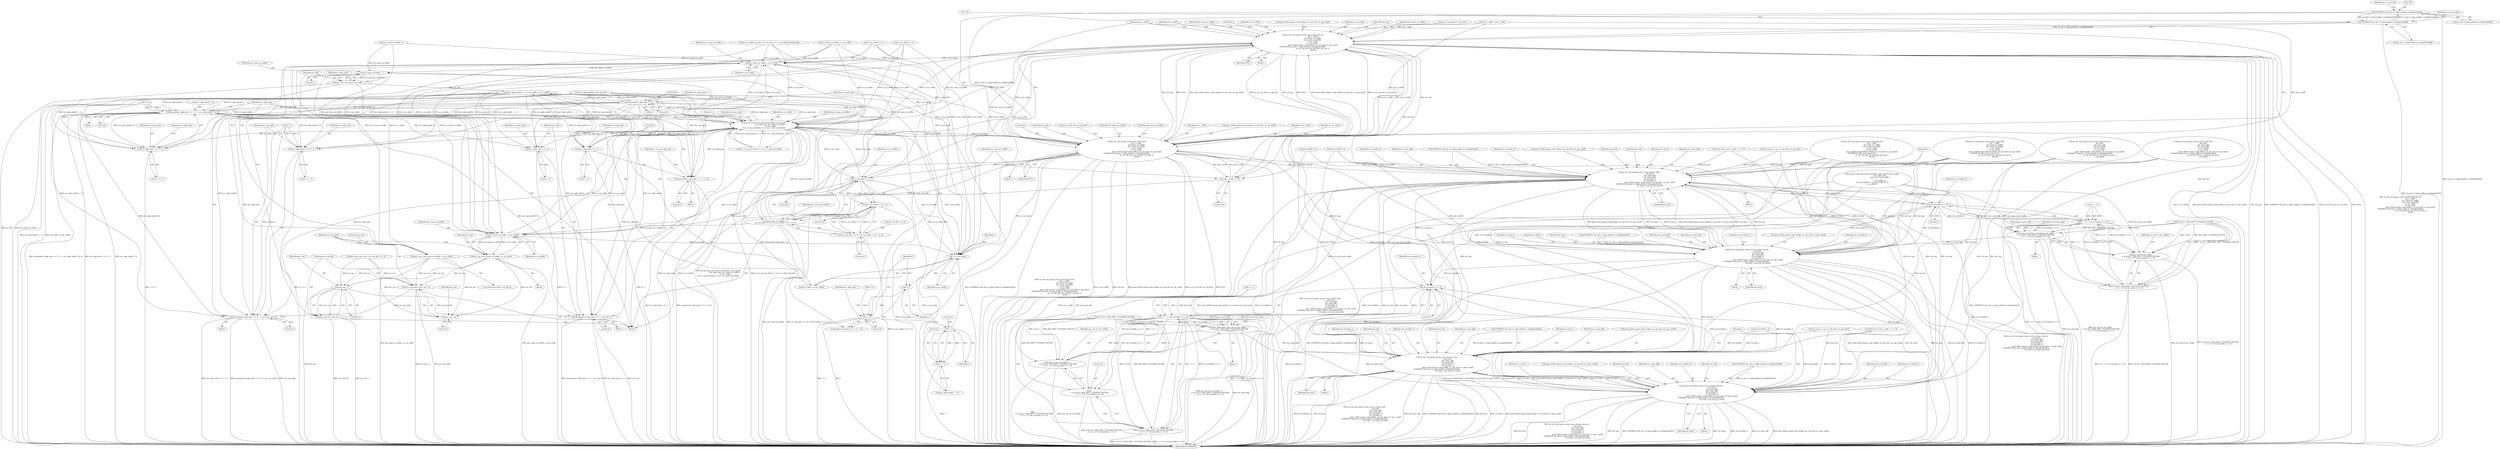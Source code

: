 digraph "0_Android_a583270e1c96d307469c83dc42bd3c5f1b9ef63f@array" {
"1001759" [label="(Call,(UWORD16 *)ps_dec->s_high_profile.i2_scalinglist4x4[0])"];
"1001731" [label="(Call,(UWORD16 *)ps_dec->s_high_profile.i2_scalinglist4x4[0])"];
"1001759" [label="(Call,(UWORD16 *)ps_dec->s_high_profile.i2_scalinglist4x4[0])"];
"1001720" [label="(Call,ps_dec->pf_iquant_itrans_recon_luma_4x4_dc(\n                                        pi2_y_coeff1,\n                                        pu1_luma_rec_buffer,\n                                        pu1_luma_rec_buffer,\n                                        ui_rec_width,\n                                        ui_rec_width,\n                                        gau2_ih264_iquant_scale_4x4[ps_cur_mb_info->u1_qp_rem6],\n (UWORD16 *)ps_dec->s_high_profile.i2_scalinglist4x4[0],\n                                        ps_cur_mb_info->u1_qp_div6, ai2_tmp, 0,\n                                        NULL))"];
"1001467" [label="(Call,pu1_luma_rec_buffer - ui_rec_width)"];
"1001465" [label="(Call,pu1_top = pu1_luma_rec_buffer - ui_rec_width)"];
"1001485" [label="(Call,pu1_top_right = pu1_top + 4)"];
"1001670" [label="(Call,memcpy(au1_ngbr_pels + 4 * 2 + 1, pu1_top_right, 4))"];
"1001487" [label="(Call,pu1_top + 4)"];
"1001492" [label="(Call,pu1_top - 1)"];
"1001490" [label="(Call,pu1_top_left = pu1_top - 1)"];
"1001649" [label="(Call,memcpy(au1_ngbr_pels + 4 + 1, pu1_top, 4))"];
"1001497" [label="(Call,pu1_luma_rec_buffer - 1)"];
"1001495" [label="(Call,pu1_left = pu1_luma_rec_buffer - 1)"];
"1001621" [label="(Call,au1_ngbr_pels[4 - 1 - i] = pu1_left[i * ui_rec_width])"];
"1001636" [label="(Call,memset(au1_ngbr_pels, 0, 4))"];
"1001650" [label="(Call,au1_ngbr_pels + 4 + 1)"];
"1001659" [label="(Call,memset(au1_ngbr_pels + 4 + 1, 0, 4))"];
"1001660" [label="(Call,au1_ngbr_pels + 4 + 1)"];
"1001671" [label="(Call,au1_ngbr_pels + 4 * 2 + 1)"];
"1001684" [label="(Call,memset(au1_ngbr_pels + 4 * 2 + 1, au1_ngbr_pels[4 * 2], 4))"];
"1001685" [label="(Call,au1_ngbr_pels + 4 * 2 + 1)"];
"1001698" [label="(Call,ps_dec->apf_intra_pred_luma_4x4[i1_intra_pred](\n                            au1_ngbr_pels, pu1_luma_rec_buffer, 1,\n                            ui_rec_width,\n ((u1_is_top_sub_block << 2) | u1_is_left_sub_block)))"];
"1001482" [label="(Call,pu1_luma_rec_buffer - ui_rec_width)"];
"1001480" [label="(Call,pu1_top = pu1_luma_rec_buffer - ui_rec_width)"];
"1001631" [label="(Call,i * ui_rec_width)"];
"1001619" [label="(Call,i++)"];
"1001616" [label="(Call,i < 4)"];
"1001626" [label="(Call,1 - i)"];
"1001624" [label="(Call,4 - 1 - i)"];
"1001748" [label="(Call,ps_dec->pf_iquant_itrans_recon_luma_4x4(\n                                        pi2_y_coeff1,\n                                        pu1_luma_rec_buffer,\n                                        pu1_luma_rec_buffer,\n                                        ui_rec_width,\n                                        ui_rec_width,\n                                        gau2_ih264_iquant_scale_4x4[ps_cur_mb_info->u1_qp_rem6],\n (UWORD16 *)ps_dec->s_high_profile.i2_scalinglist4x4[0],\n                                        ps_cur_mb_info->u1_qp_div6, ai2_tmp, 0,\n                                        NULL))"];
"1001774" [label="(Call,pi2_y_coeff1 += 16)"];
"1001777" [label="(Call,pu1_luma_rec_buffer +=\n (u1_sub_blk_x == 3) ? (ui_rec_width << 2) - 12 : 4)"];
"1001784" [label="(Call,ui_rec_width << 2)"];
"1001783" [label="(Call,(ui_rec_width << 2) - 12)"];
"1001779" [label="(Call,(u1_sub_blk_x == 3) ? (ui_rec_width << 2) - 12 : 4)"];
"1002917" [label="(Call,ps_dec->pf_iquant_itrans_recon_chroma_4x4(\n                                            pi2_level,\n                                            pu1_pred_sblk,\n                                            pu1_pred_sblk,\n                                            u4_recwidth_cr,\n                                            u4_recwidth_cr,\n                                            gau2_ih264_iquant_scale_4x4[ps_cur_mb_info->u1_qpc_rem6],\n (UWORD16 *)ps_dec->s_high_profile.i2_scalinglist4x4[1],\n                                            u4_scale_u, ai2_tmp, pi2_level))"];
"1002908" [label="(Call,u4_recwidth_cr << 2)"];
"1002904" [label="(Call,(i >> 1) * (u4_recwidth_cr << 2))"];
"1002892" [label="(Call,*pu1_pred_sblk = pu1_mb_cb_rei1_buffer\n + ((i & 0x1) * BLK_SIZE * YUV420SP_FACTOR)\n + (i >> 1) * (u4_recwidth_cr << 2))"];
"1002948" [label="(Call,ps_dec->pf_iquant_itrans_recon_chroma_4x4_dc(\n                                            pi2_level,\n                                            pu1_pred_sblk,\n                                            pu1_pred_sblk,\n                                            u4_recwidth_cr,\n                                            u4_recwidth_cr,\n                                            gau2_ih264_iquant_scale_4x4[ps_cur_mb_info->u1_qpc_rem6],\n (UWORD16 *)ps_dec->s_high_profile.i2_scalinglist4x4[1],\n                                            u4_scale_u, ai2_tmp, pi2_level))"];
"1003019" [label="(Call,u4_recwidth_cr << 2)"];
"1003015" [label="(Call,(i >> 1) * (u4_recwidth_cr << 2))"];
"1003001" [label="(Call,*pu1_pred_sblk = pu1_mb_cb_rei1_buffer + 1\n + ((i & 0x1) * BLK_SIZE * YUV420SP_FACTOR)\n + (i >> 1) * (u4_recwidth_cr << 2))"];
"1003028" [label="(Call,ps_dec->pf_iquant_itrans_recon_chroma_4x4(\n                                            pi2_level,\n                                            pu1_pred_sblk,\n                                            pu1_pred_sblk,\n                                            u4_recwidth_cr,\n                                            u4_recwidth_cr,\n                                            gau2_ih264_iquant_scale_4x4[ps_cur_mb_info->u1_qpcr_rem6],\n (UWORD16 *)ps_dec->s_high_profile.i2_scalinglist4x4[2],\n                                            u4_scale_v, ai2_tmp, pi2_level))"];
"1003059" [label="(Call,ps_dec->pf_iquant_itrans_recon_chroma_4x4_dc(\n                                            pi2_level,\n                                            pu1_pred_sblk,\n                                            pu1_pred_sblk,\n                                            u4_recwidth_cr,\n                                            u4_recwidth_cr,\n                                            gau2_ih264_iquant_scale_4x4[ps_cur_mb_info->u1_qpcr_rem6],\n (UWORD16 *)ps_dec->s_high_profile.i2_scalinglist4x4[2],\n                                            u4_scale_v, ai2_tmp, pi2_level))"];
"1003003" [label="(Call,pu1_mb_cb_rei1_buffer + 1\n + ((i & 0x1) * BLK_SIZE * YUV420SP_FACTOR)\n + (i >> 1) * (u4_recwidth_cr << 2))"];
"1003005" [label="(Call,1\n + ((i & 0x1) * BLK_SIZE * YUV420SP_FACTOR)\n + (i >> 1) * (u4_recwidth_cr << 2))"];
"1003007" [label="(Call,((i & 0x1) * BLK_SIZE * YUV420SP_FACTOR)\n + (i >> 1) * (u4_recwidth_cr << 2))"];
"1002894" [label="(Call,pu1_mb_cb_rei1_buffer\n + ((i & 0x1) * BLK_SIZE * YUV420SP_FACTOR)\n + (i >> 1) * (u4_recwidth_cr << 2))"];
"1002896" [label="(Call,((i & 0x1) * BLK_SIZE * YUV420SP_FACTOR)\n + (i >> 1) * (u4_recwidth_cr << 2))"];
"1003061" [label="(Identifier,pu1_pred_sblk)"];
"1001670" [label="(Call,memcpy(au1_ngbr_pels + 4 * 2 + 1, pu1_top_right, 4))"];
"1003025" [label="(Identifier,u2_chroma_csbp)"];
"1002942" [label="(Call,pi2_level[0] != 0)"];
"1001484" [label="(Identifier,ui_rec_width)"];
"1001745" [label="(Identifier,NULL)"];
"1001774" [label="(Call,pi2_y_coeff1 += 16)"];
"1003029" [label="(Identifier,pi2_level)"];
"1002923" [label="(Call,gau2_ih264_iquant_scale_4x4[ps_cur_mb_info->u1_qpc_rem6])"];
"1003030" [label="(Identifier,pu1_pred_sblk)"];
"1001490" [label="(Call,pu1_top_left = pu1_top - 1)"];
"1001750" [label="(Identifier,pu1_luma_rec_buffer)"];
"1001482" [label="(Call,pu1_luma_rec_buffer - ui_rec_width)"];
"1001656" [label="(Literal,4)"];
"1001648" [label="(Block,)"];
"1001702" [label="(Identifier,ui_rec_width)"];
"1001780" [label="(Call,u1_sub_blk_x == 3)"];
"1001783" [label="(Call,(ui_rec_width << 2) - 12)"];
"1002884" [label="(Call,*pi2_level = pi2_y_coeff + (i << 4))"];
"1001700" [label="(Identifier,pu1_luma_rec_buffer)"];
"1003039" [label="(Call,(UWORD16 *)ps_dec->s_high_profile.i2_scalinglist4x4[2])"];
"1001666" [label="(Literal,4)"];
"1001655" [label="(Identifier,pu1_top)"];
"1003020" [label="(Identifier,u4_recwidth_cr)"];
"1001618" [label="(Literal,4)"];
"1001786" [label="(Literal,2)"];
"1001699" [label="(Identifier,au1_ngbr_pels)"];
"1001721" [label="(Identifier,pi2_y_coeff1)"];
"1002910" [label="(Literal,2)"];
"1003003" [label="(Call,pu1_mb_cb_rei1_buffer + 1\n + ((i & 0x1) * BLK_SIZE * YUV420SP_FACTOR)\n + (i >> 1) * (u4_recwidth_cr << 2))"];
"1001692" [label="(Call,au1_ngbr_pels[4 * 2])"];
"1002882" [label="(Block,)"];
"1001494" [label="(Literal,1)"];
"1003063" [label="(Identifier,u4_recwidth_cr)"];
"1003079" [label="(Identifier,u4_scale_v)"];
"1001723" [label="(Identifier,pu1_luma_rec_buffer)"];
"1002916" [label="(Block,)"];
"1000568" [label="(Call,ui_rec_width = ps_dec->u2_frm_wd_y << u1_mb_field_decoding_flag)"];
"1002522" [label="(Call,ps_dec->pf_iquant_itrans_recon_luma_8x8_dc(\n                                        pi2_y_coeff1,\n                                        pu1_luma_rec_buffer,\n                                        pu1_luma_rec_buffer,\n                                        ui_rec_width,\n                                        ui_rec_width,\n                                        gau1_ih264d_dequant8x8_cavlc[ps_cur_mb_info->u1_qp_rem6],\n (UWORD16 *)pi2_scale_matrix_ptr,\n                                        ps_cur_mb_info->u1_qp_div6, ai2_tmp, 0,\n                                        NULL))"];
"1002544" [label="(Call,ps_dec->pf_iquant_itrans_recon_luma_8x8(\n                                        pi2_y_coeff1,\n                                        pu1_luma_rec_buffer,\n                                        pu1_luma_rec_buffer,\n                                        ui_rec_width,\n                                        ui_rec_width,\n                                        gau1_ih264d_dequant8x8_cavlc[ps_cur_mb_info->u1_qp_rem6],\n (UWORD16 *)pi2_scale_matrix_ptr,\n                                        ps_cur_mb_info->u1_qp_div6, ai2_tmp, 0,\n                                        NULL))"];
"1003050" [label="(Identifier,pi2_level)"];
"1001479" [label="(Block,)"];
"1001626" [label="(Call,1 - i)"];
"1001495" [label="(Call,pu1_left = pu1_luma_rec_buffer - 1)"];
"1001665" [label="(Literal,0)"];
"1002892" [label="(Call,*pu1_pred_sblk = pu1_mb_cb_rei1_buffer\n + ((i & 0x1) * BLK_SIZE * YUV420SP_FACTOR)\n + (i >> 1) * (u4_recwidth_cr << 2))"];
"1003005" [label="(Call,1\n + ((i & 0x1) * BLK_SIZE * YUV420SP_FACTOR)\n + (i >> 1) * (u4_recwidth_cr << 2))"];
"1001759" [label="(Call,(UWORD16 *)ps_dec->s_high_profile.i2_scalinglist4x4[0])"];
"1001485" [label="(Call,pu1_top_right = pu1_top + 4)"];
"1001640" [label="(Call,au1_ngbr_pels[4] = *pu1_top_left)"];
"1001748" [label="(Call,ps_dec->pf_iquant_itrans_recon_luma_4x4(\n                                        pi2_y_coeff1,\n                                        pu1_luma_rec_buffer,\n                                        pu1_luma_rec_buffer,\n                                        ui_rec_width,\n                                        ui_rec_width,\n                                        gau2_ih264_iquant_scale_4x4[ps_cur_mb_info->u1_qp_rem6],\n (UWORD16 *)ps_dec->s_high_profile.i2_scalinglist4x4[0],\n                                        ps_cur_mb_info->u1_qp_div6, ai2_tmp, 0,\n                                        NULL))"];
"1001719" [label="(Block,)"];
"1001785" [label="(Identifier,ui_rec_width)"];
"1001751" [label="(Identifier,pu1_luma_rec_buffer)"];
"1001491" [label="(Identifier,pu1_top_left)"];
"1001787" [label="(Literal,12)"];
"1002968" [label="(Identifier,u4_scale_u)"];
"1001487" [label="(Call,pu1_top + 4)"];
"1001632" [label="(Identifier,i)"];
"1003065" [label="(Call,gau2_ih264_iquant_scale_4x4[ps_cur_mb_info->u1_qpcr_rem6])"];
"1003048" [label="(Identifier,u4_scale_v)"];
"1002841" [label="(Call,ps_dec->apf_intra_pred_chroma[u1_intra_chrom_pred_mode](\n                                pu1_ngbr_pels,\n                                pu1_mb_cb_rei1_buffer,\n 1,\n                                u4_recwidth_cr,\n ((uc_useTopMB << 2) | (use_left2 << 4)\n | use_left1)))"];
"1001623" [label="(Identifier,au1_ngbr_pels)"];
"1001744" [label="(Literal,0)"];
"1001687" [label="(Call,4 * 2 + 1)"];
"1001731" [label="(Call,(UWORD16 *)ps_dec->s_high_profile.i2_scalinglist4x4[0])"];
"1001635" [label="(Block,)"];
"1001698" [label="(Call,ps_dec->apf_intra_pred_luma_4x4[i1_intra_pred](\n                            au1_ngbr_pels, pu1_luma_rec_buffer, 1,\n                            ui_rec_width,\n ((u1_is_top_sub_block << 2) | u1_is_left_sub_block)))"];
"1002908" [label="(Call,u4_recwidth_cr << 2)"];
"1003021" [label="(Literal,2)"];
"1001761" [label="(Call,ps_dec->s_high_profile.i2_scalinglist4x4[0])"];
"1002922" [label="(Identifier,u4_recwidth_cr)"];
"1002991" [label="(Block,)"];
"1003081" [label="(Identifier,pi2_level)"];
"1003006" [label="(Literal,1)"];
"1002949" [label="(Identifier,pi2_level)"];
"1001621" [label="(Call,au1_ngbr_pels[4 - 1 - i] = pu1_left[i * ui_rec_width])"];
"1003060" [label="(Identifier,pi2_level)"];
"1001688" [label="(Call,4 * 2)"];
"1001747" [label="(Block,)"];
"1001725" [label="(Identifier,ui_rec_width)"];
"1001631" [label="(Call,i * ui_rec_width)"];
"1002969" [label="(Identifier,ai2_tmp)"];
"1002959" [label="(Call,(UWORD16 *)ps_dec->s_high_profile.i2_scalinglist4x4[1])"];
"1000655" [label="(Call,pu1_luma_rec_buffer - ui_rec_width)"];
"1001684" [label="(Call,memset(au1_ngbr_pels + 4 * 2 + 1, au1_ngbr_pels[4 * 2], 4))"];
"1001749" [label="(Identifier,pi2_y_coeff1)"];
"1001616" [label="(Call,i < 4)"];
"1001463" [label="(ControlStructure,if(u1_sub_blk_y))"];
"1003031" [label="(Identifier,pu1_pred_sblk)"];
"1001465" [label="(Call,pu1_top = pu1_luma_rec_buffer - ui_rec_width)"];
"1002881" [label="(Identifier,i)"];
"1001658" [label="(Block,)"];
"1001784" [label="(Call,ui_rec_width << 2)"];
"1003007" [label="(Call,((i & 0x1) * BLK_SIZE * YUV420SP_FACTOR)\n + (i >> 1) * (u4_recwidth_cr << 2))"];
"1001679" [label="(Literal,4)"];
"1003001" [label="(Call,*pu1_pred_sblk = pu1_mb_cb_rei1_buffer + 1\n + ((i & 0x1) * BLK_SIZE * YUV420SP_FACTOR)\n + (i >> 1) * (u4_recwidth_cr << 2))"];
"1003062" [label="(Identifier,pu1_pred_sblk)"];
"1001489" [label="(Literal,4)"];
"1001673" [label="(Call,4 * 2 + 1)"];
"1001726" [label="(Call,gau2_ih264_iquant_scale_4x4[ps_cur_mb_info->u1_qp_rem6])"];
"1002939" [label="(Identifier,pi2_level)"];
"1002894" [label="(Call,pu1_mb_cb_rei1_buffer\n + ((i & 0x1) * BLK_SIZE * YUV420SP_FACTOR)\n + (i >> 1) * (u4_recwidth_cr << 2))"];
"1002917" [label="(Call,ps_dec->pf_iquant_itrans_recon_chroma_4x4(\n                                            pi2_level,\n                                            pu1_pred_sblk,\n                                            pu1_pred_sblk,\n                                            u4_recwidth_cr,\n                                            u4_recwidth_cr,\n                                            gau2_ih264_iquant_scale_4x4[ps_cur_mb_info->u1_qpc_rem6],\n (UWORD16 *)ps_dec->s_high_profile.i2_scalinglist4x4[1],\n                                            u4_scale_u, ai2_tmp, pi2_level))"];
"1001639" [label="(Literal,4)"];
"1000597" [label="(Call,ui_rec_width << 4)"];
"1002950" [label="(Identifier,pu1_pred_sblk)"];
"1002897" [label="(Call,(i & 0x1) * BLK_SIZE * YUV420SP_FACTOR)"];
"1001701" [label="(Literal,1)"];
"1003019" [label="(Call,u4_recwidth_cr << 2)"];
"1001790" [label="(Identifier,pu1_luma_pred_buffer)"];
"1003008" [label="(Call,(i & 0x1) * BLK_SIZE * YUV420SP_FACTOR)"];
"1001686" [label="(Identifier,au1_ngbr_pels)"];
"1001625" [label="(Literal,4)"];
"1001776" [label="(Literal,16)"];
"1001769" [label="(Identifier,ps_cur_mb_info)"];
"1001389" [label="(Call,pi2_y_coeff1 = pi2_y_coeff)"];
"1002938" [label="(Identifier,ai2_tmp)"];
"1002905" [label="(Call,i >> 1)"];
"1001754" [label="(Call,gau2_ih264_iquant_scale_4x4[ps_cur_mb_info->u1_qp_rem6])"];
"1001752" [label="(Identifier,ui_rec_width)"];
"1003034" [label="(Call,gau2_ih264_iquant_scale_4x4[ps_cur_mb_info->u1_qpcr_rem6])"];
"1001710" [label="(Identifier,ui2_luma_csbp)"];
"1001613" [label="(Call,i = 0)"];
"1001779" [label="(Call,(u1_sub_blk_x == 3) ? (ui_rec_width << 2) - 12 : 4)"];
"1001650" [label="(Call,au1_ngbr_pels + 4 + 1)"];
"1003254" [label="(MethodReturn,WORD32)"];
"1002947" [label="(Block,)"];
"1002951" [label="(Identifier,pu1_pred_sblk)"];
"1002953" [label="(Identifier,u4_recwidth_cr)"];
"1001652" [label="(Call,4 + 1)"];
"1003028" [label="(Call,ps_dec->pf_iquant_itrans_recon_chroma_4x4(\n                                            pi2_level,\n                                            pu1_pred_sblk,\n                                            pu1_pred_sblk,\n                                            u4_recwidth_cr,\n                                            u4_recwidth_cr,\n                                            gau2_ih264_iquant_scale_4x4[ps_cur_mb_info->u1_qpcr_rem6],\n (UWORD16 *)ps_dec->s_high_profile.i2_scalinglist4x4[2],\n                                            u4_scale_v, ai2_tmp, pi2_level))"];
"1001642" [label="(Identifier,au1_ngbr_pels)"];
"1000985" [label="(Call,ps_dec->pf_iquant_itrans_recon_luma_4x4_dc(\n                                        pi2_level,\n                                        pu1_pred_sblk,\n                                        pu1_pred_sblk,\n                                        ui_rec_width,\n                                        ui_rec_width,\n                                        gau2_ih264_iquant_scale_4x4[ps_cur_mb_info->u1_qp_rem6],\n (UWORD16 *)ps_dec->s_high_profile.i2_scalinglist4x4[0],\n                                        ps_cur_mb_info->u1_qp_div6, ai2_tmp, 1,\n                                        pi2_level))"];
"1003002" [label="(Identifier,pu1_pred_sblk)"];
"1002895" [label="(Identifier,pu1_mb_cb_rei1_buffer)"];
"1001612" [label="(ControlStructure,for(i = 0; i < 4; i++))"];
"1001636" [label="(Call,memset(au1_ngbr_pels, 0, 4))"];
"1003064" [label="(Identifier,u4_recwidth_cr)"];
"1001724" [label="(Identifier,ui_rec_width)"];
"1001753" [label="(Identifier,ui_rec_width)"];
"1002860" [label="(Call,u4_scale_v = ps_cur_mb_info->u1_qpcr_div6)"];
"1003058" [label="(Block,)"];
"1002993" [label="(Call,*pi2_level = pi2_y_coeff + (i << 4))"];
"1001466" [label="(Identifier,pu1_top)"];
"1002954" [label="(Call,gau2_ih264_iquant_scale_4x4[ps_cur_mb_info->u1_qpc_rem6])"];
"1002937" [label="(Identifier,u4_scale_u)"];
"1003080" [label="(Identifier,ai2_tmp)"];
"1003033" [label="(Identifier,u4_recwidth_cr)"];
"1001651" [label="(Identifier,au1_ngbr_pels)"];
"1001469" [label="(Identifier,ui_rec_width)"];
"1001498" [label="(Identifier,pu1_luma_rec_buffer)"];
"1001480" [label="(Call,pu1_top = pu1_luma_rec_buffer - ui_rec_width)"];
"1001481" [label="(Identifier,pu1_top)"];
"1001499" [label="(Literal,1)"];
"1001660" [label="(Call,au1_ngbr_pels + 4 + 1)"];
"1001617" [label="(Identifier,i)"];
"1001488" [label="(Identifier,pu1_top)"];
"1001493" [label="(Identifier,pu1_top)"];
"1002896" [label="(Call,((i & 0x1) * BLK_SIZE * YUV420SP_FACTOR)\n + (i >> 1) * (u4_recwidth_cr << 2))"];
"1001685" [label="(Call,au1_ngbr_pels + 4 * 2 + 1)"];
"1001638" [label="(Literal,0)"];
"1001743" [label="(Identifier,ai2_tmp)"];
"1001483" [label="(Identifier,pu1_luma_rec_buffer)"];
"1003027" [label="(Block,)"];
"1001775" [label="(Identifier,pi2_y_coeff1)"];
"1000665" [label="(Call,pu1_luma_rec_buffer - 1)"];
"1001404" [label="(Block,)"];
"1001624" [label="(Call,4 - 1 - i)"];
"1002919" [label="(Identifier,pu1_pred_sblk)"];
"1001662" [label="(Call,4 + 1)"];
"1001637" [label="(Identifier,au1_ngbr_pels)"];
"1001497" [label="(Call,pu1_luma_rec_buffer - 1)"];
"1001633" [label="(Identifier,ui_rec_width)"];
"1002893" [label="(Identifier,pu1_pred_sblk)"];
"1001773" [label="(Identifier,NULL)"];
"1001486" [label="(Identifier,pu1_top_right)"];
"1001668" [label="(Identifier,u1_use_top_right_mb)"];
"1001468" [label="(Identifier,pu1_luma_rec_buffer)"];
"1001627" [label="(Literal,1)"];
"1001778" [label="(Identifier,pu1_luma_rec_buffer)"];
"1001674" [label="(Call,4 * 2)"];
"1001772" [label="(Literal,0)"];
"1003016" [label="(Call,i >> 1)"];
"1001622" [label="(Call,au1_ngbr_pels[4 - 1 - i])"];
"1001649" [label="(Call,memcpy(au1_ngbr_pels + 4 + 1, pu1_top, 4))"];
"1001771" [label="(Identifier,ai2_tmp)"];
"1002904" [label="(Call,(i >> 1) * (u4_recwidth_cr << 2))"];
"1002914" [label="(Identifier,u2_chroma_csbp)"];
"1003049" [label="(Identifier,ai2_tmp)"];
"1001471" [label="(Call,pu1_top = puc_top + (u1_sub_blk_x << 2))"];
"1001620" [label="(Identifier,i)"];
"1002990" [label="(Identifier,i)"];
"1001492" [label="(Call,pu1_top - 1)"];
"1003059" [label="(Call,ps_dec->pf_iquant_itrans_recon_chroma_4x4_dc(\n                                            pi2_level,\n                                            pu1_pred_sblk,\n                                            pu1_pred_sblk,\n                                            u4_recwidth_cr,\n                                            u4_recwidth_cr,\n                                            gau2_ih264_iquant_scale_4x4[ps_cur_mb_info->u1_qpcr_rem6],\n (UWORD16 *)ps_dec->s_high_profile.i2_scalinglist4x4[2],\n                                            u4_scale_v, ai2_tmp, pi2_level))"];
"1001777" [label="(Call,pu1_luma_rec_buffer +=\n (u1_sub_blk_x == 3) ? (ui_rec_width << 2) - 12 : 4)"];
"1002921" [label="(Identifier,u4_recwidth_cr)"];
"1002909" [label="(Identifier,u4_recwidth_cr)"];
"1003070" [label="(Call,(UWORD16 *)ps_dec->s_high_profile.i2_scalinglist4x4[2])"];
"1001741" [label="(Identifier,ps_cur_mb_info)"];
"1002948" [label="(Call,ps_dec->pf_iquant_itrans_recon_chroma_4x4_dc(\n                                            pi2_level,\n                                            pu1_pred_sblk,\n                                            pu1_pred_sblk,\n                                            u4_recwidth_cr,\n                                            u4_recwidth_cr,\n                                            gau2_ih264_iquant_scale_4x4[ps_cur_mb_info->u1_qpc_rem6],\n (UWORD16 *)ps_dec->s_high_profile.i2_scalinglist4x4[1],\n                                            u4_scale_u, ai2_tmp, pi2_level))"];
"1003004" [label="(Identifier,pu1_mb_cb_rei1_buffer)"];
"1002952" [label="(Identifier,u4_recwidth_cr)"];
"1001733" [label="(Call,ps_dec->s_high_profile.i2_scalinglist4x4[0])"];
"1001703" [label="(Call,(u1_is_top_sub_block << 2) | u1_is_left_sub_block)"];
"1001659" [label="(Call,memset(au1_ngbr_pels + 4 + 1, 0, 4))"];
"1001722" [label="(Identifier,pu1_luma_rec_buffer)"];
"1000594" [label="(Call,ui_rec_width >> 1)"];
"1001501" [label="(Identifier,i1_intra_pred)"];
"1001496" [label="(Identifier,pu1_left)"];
"1001678" [label="(Identifier,pu1_top_right)"];
"1002920" [label="(Identifier,pu1_pred_sblk)"];
"1002970" [label="(Identifier,pi2_level)"];
"1001788" [label="(Literal,4)"];
"1001740" [label="(Call,ps_cur_mb_info->u1_qp_div6)"];
"1003032" [label="(Identifier,u4_recwidth_cr)"];
"1001693" [label="(Identifier,au1_ngbr_pels)"];
"1001661" [label="(Identifier,au1_ngbr_pels)"];
"1001683" [label="(Block,)"];
"1001671" [label="(Call,au1_ngbr_pels + 4 * 2 + 1)"];
"1001628" [label="(Identifier,i)"];
"1002928" [label="(Call,(UWORD16 *)ps_dec->s_high_profile.i2_scalinglist4x4[1])"];
"1001629" [label="(Call,pu1_left[i * ui_rec_width])"];
"1000979" [label="(Call,pi2_level[0] != 0)"];
"1003015" [label="(Call,(i >> 1) * (u4_recwidth_cr << 2))"];
"1001467" [label="(Call,pu1_luma_rec_buffer - ui_rec_width)"];
"1003053" [label="(Call,pi2_level[0] != 0)"];
"1001697" [label="(Literal,4)"];
"1001720" [label="(Call,ps_dec->pf_iquant_itrans_recon_luma_4x4_dc(\n                                        pi2_y_coeff1,\n                                        pu1_luma_rec_buffer,\n                                        pu1_luma_rec_buffer,\n                                        ui_rec_width,\n                                        ui_rec_width,\n                                        gau2_ih264_iquant_scale_4x4[ps_cur_mb_info->u1_qp_rem6],\n (UWORD16 *)ps_dec->s_high_profile.i2_scalinglist4x4[0],\n                                        ps_cur_mb_info->u1_qp_div6, ai2_tmp, 0,\n                                        NULL))"];
"1002918" [label="(Identifier,pi2_level)"];
"1001619" [label="(Call,i++)"];
"1000947" [label="(Call,ps_dec->pf_iquant_itrans_recon_luma_4x4(\n                                        pi2_level,\n                                        pu1_pred_sblk,\n                                        pu1_pred_sblk,\n                                        ui_rec_width,\n                                        ui_rec_width,\n                                        gau2_ih264_iquant_scale_4x4[ps_cur_mb_info->u1_qp_rem6],\n (UWORD16 *)ps_dec->s_high_profile.i2_scalinglist4x4[0],\n                                        ps_cur_mb_info->u1_qp_div6, ai2_tmp, 1,\n                                        pi2_level))"];
"1001672" [label="(Identifier,au1_ngbr_pels)"];
"1001669" [label="(Block,)"];
"1002855" [label="(Call,u4_scale_u = ps_cur_mb_info->u1_qpc_div6)"];
"1001768" [label="(Call,ps_cur_mb_info->u1_qp_div6)"];
"1001759" -> "1001748"  [label="AST: "];
"1001759" -> "1001761"  [label="CFG: "];
"1001760" -> "1001759"  [label="AST: "];
"1001761" -> "1001759"  [label="AST: "];
"1001769" -> "1001759"  [label="CFG: "];
"1001759" -> "1003254"  [label="DDG: ps_dec->s_high_profile.i2_scalinglist4x4[0]"];
"1001759" -> "1001731"  [label="DDG: ps_dec->s_high_profile.i2_scalinglist4x4[0]"];
"1001759" -> "1001748"  [label="DDG: ps_dec->s_high_profile.i2_scalinglist4x4[0]"];
"1001731" -> "1001759"  [label="DDG: ps_dec->s_high_profile.i2_scalinglist4x4[0]"];
"1001731" -> "1001720"  [label="AST: "];
"1001731" -> "1001733"  [label="CFG: "];
"1001732" -> "1001731"  [label="AST: "];
"1001733" -> "1001731"  [label="AST: "];
"1001741" -> "1001731"  [label="CFG: "];
"1001731" -> "1003254"  [label="DDG: ps_dec->s_high_profile.i2_scalinglist4x4[0]"];
"1001731" -> "1001720"  [label="DDG: ps_dec->s_high_profile.i2_scalinglist4x4[0]"];
"1001720" -> "1001719"  [label="AST: "];
"1001720" -> "1001745"  [label="CFG: "];
"1001721" -> "1001720"  [label="AST: "];
"1001722" -> "1001720"  [label="AST: "];
"1001723" -> "1001720"  [label="AST: "];
"1001724" -> "1001720"  [label="AST: "];
"1001725" -> "1001720"  [label="AST: "];
"1001726" -> "1001720"  [label="AST: "];
"1001740" -> "1001720"  [label="AST: "];
"1001743" -> "1001720"  [label="AST: "];
"1001744" -> "1001720"  [label="AST: "];
"1001745" -> "1001720"  [label="AST: "];
"1001775" -> "1001720"  [label="CFG: "];
"1001720" -> "1003254"  [label="DDG: ui_rec_width"];
"1001720" -> "1003254"  [label="DDG: gau2_ih264_iquant_scale_4x4[ps_cur_mb_info->u1_qp_rem6]"];
"1001720" -> "1003254"  [label="DDG: ai2_tmp"];
"1001720" -> "1003254"  [label="DDG: (UWORD16 *)ps_dec->s_high_profile.i2_scalinglist4x4[0]"];
"1001720" -> "1003254"  [label="DDG: ps_cur_mb_info->u1_qp_div6"];
"1001720" -> "1003254"  [label="DDG: NULL"];
"1001720" -> "1003254"  [label="DDG: ps_dec->pf_iquant_itrans_recon_luma_4x4_dc(\n                                        pi2_y_coeff1,\n                                        pu1_luma_rec_buffer,\n                                        pu1_luma_rec_buffer,\n                                        ui_rec_width,\n                                        ui_rec_width,\n                                        gau2_ih264_iquant_scale_4x4[ps_cur_mb_info->u1_qp_rem6],\n (UWORD16 *)ps_dec->s_high_profile.i2_scalinglist4x4[0],\n                                        ps_cur_mb_info->u1_qp_div6, ai2_tmp, 0,\n                                        NULL)"];
"1001720" -> "1001467"  [label="DDG: ui_rec_width"];
"1001720" -> "1001482"  [label="DDG: ui_rec_width"];
"1001720" -> "1001631"  [label="DDG: ui_rec_width"];
"1001720" -> "1001698"  [label="DDG: ui_rec_width"];
"1001774" -> "1001720"  [label="DDG: pi2_y_coeff1"];
"1001389" -> "1001720"  [label="DDG: pi2_y_coeff1"];
"1001698" -> "1001720"  [label="DDG: pu1_luma_rec_buffer"];
"1001698" -> "1001720"  [label="DDG: ui_rec_width"];
"1001748" -> "1001720"  [label="DDG: gau2_ih264_iquant_scale_4x4[ps_cur_mb_info->u1_qp_rem6]"];
"1001748" -> "1001720"  [label="DDG: ps_cur_mb_info->u1_qp_div6"];
"1001748" -> "1001720"  [label="DDG: ai2_tmp"];
"1001748" -> "1001720"  [label="DDG: NULL"];
"1001720" -> "1001748"  [label="DDG: gau2_ih264_iquant_scale_4x4[ps_cur_mb_info->u1_qp_rem6]"];
"1001720" -> "1001748"  [label="DDG: ps_cur_mb_info->u1_qp_div6"];
"1001720" -> "1001748"  [label="DDG: ai2_tmp"];
"1001720" -> "1001748"  [label="DDG: NULL"];
"1001720" -> "1001774"  [label="DDG: pi2_y_coeff1"];
"1001720" -> "1001777"  [label="DDG: pu1_luma_rec_buffer"];
"1001720" -> "1001784"  [label="DDG: ui_rec_width"];
"1001720" -> "1002917"  [label="DDG: ai2_tmp"];
"1001720" -> "1002948"  [label="DDG: ai2_tmp"];
"1001720" -> "1003028"  [label="DDG: ai2_tmp"];
"1001720" -> "1003059"  [label="DDG: ai2_tmp"];
"1001467" -> "1001465"  [label="AST: "];
"1001467" -> "1001469"  [label="CFG: "];
"1001468" -> "1001467"  [label="AST: "];
"1001469" -> "1001467"  [label="AST: "];
"1001465" -> "1001467"  [label="CFG: "];
"1001467" -> "1001465"  [label="DDG: pu1_luma_rec_buffer"];
"1001467" -> "1001465"  [label="DDG: ui_rec_width"];
"1001777" -> "1001467"  [label="DDG: pu1_luma_rec_buffer"];
"1000665" -> "1001467"  [label="DDG: pu1_luma_rec_buffer"];
"1001748" -> "1001467"  [label="DDG: ui_rec_width"];
"1001698" -> "1001467"  [label="DDG: ui_rec_width"];
"1000655" -> "1001467"  [label="DDG: ui_rec_width"];
"1000568" -> "1001467"  [label="DDG: ui_rec_width"];
"1000597" -> "1001467"  [label="DDG: ui_rec_width"];
"1000594" -> "1001467"  [label="DDG: ui_rec_width"];
"1001784" -> "1001467"  [label="DDG: ui_rec_width"];
"1001467" -> "1001497"  [label="DDG: pu1_luma_rec_buffer"];
"1001467" -> "1001631"  [label="DDG: ui_rec_width"];
"1001467" -> "1001698"  [label="DDG: ui_rec_width"];
"1001465" -> "1001463"  [label="AST: "];
"1001466" -> "1001465"  [label="AST: "];
"1001486" -> "1001465"  [label="CFG: "];
"1001465" -> "1003254"  [label="DDG: pu1_luma_rec_buffer - ui_rec_width"];
"1001465" -> "1001485"  [label="DDG: pu1_top"];
"1001465" -> "1001487"  [label="DDG: pu1_top"];
"1001465" -> "1001492"  [label="DDG: pu1_top"];
"1001485" -> "1001404"  [label="AST: "];
"1001485" -> "1001487"  [label="CFG: "];
"1001486" -> "1001485"  [label="AST: "];
"1001487" -> "1001485"  [label="AST: "];
"1001491" -> "1001485"  [label="CFG: "];
"1001485" -> "1003254"  [label="DDG: pu1_top + 4"];
"1001485" -> "1003254"  [label="DDG: pu1_top_right"];
"1001471" -> "1001485"  [label="DDG: pu1_top"];
"1001480" -> "1001485"  [label="DDG: pu1_top"];
"1001485" -> "1001670"  [label="DDG: pu1_top_right"];
"1001670" -> "1001669"  [label="AST: "];
"1001670" -> "1001679"  [label="CFG: "];
"1001671" -> "1001670"  [label="AST: "];
"1001678" -> "1001670"  [label="AST: "];
"1001679" -> "1001670"  [label="AST: "];
"1001699" -> "1001670"  [label="CFG: "];
"1001670" -> "1003254"  [label="DDG: pu1_top_right"];
"1001670" -> "1003254"  [label="DDG: au1_ngbr_pels + 4 * 2 + 1"];
"1001670" -> "1003254"  [label="DDG: memcpy(au1_ngbr_pels + 4 * 2 + 1, pu1_top_right, 4)"];
"1001640" -> "1001670"  [label="DDG: au1_ngbr_pels[4]"];
"1001684" -> "1001670"  [label="DDG: au1_ngbr_pels[4 * 2]"];
"1001621" -> "1001670"  [label="DDG: au1_ngbr_pels[4 - 1 - i]"];
"1001698" -> "1001670"  [label="DDG: au1_ngbr_pels"];
"1001636" -> "1001670"  [label="DDG: au1_ngbr_pels"];
"1001674" -> "1001670"  [label="DDG: 4"];
"1001674" -> "1001670"  [label="DDG: 2"];
"1001487" -> "1001489"  [label="CFG: "];
"1001488" -> "1001487"  [label="AST: "];
"1001489" -> "1001487"  [label="AST: "];
"1001471" -> "1001487"  [label="DDG: pu1_top"];
"1001480" -> "1001487"  [label="DDG: pu1_top"];
"1001492" -> "1001490"  [label="AST: "];
"1001492" -> "1001494"  [label="CFG: "];
"1001493" -> "1001492"  [label="AST: "];
"1001494" -> "1001492"  [label="AST: "];
"1001490" -> "1001492"  [label="CFG: "];
"1001492" -> "1003254"  [label="DDG: pu1_top"];
"1001492" -> "1001490"  [label="DDG: pu1_top"];
"1001492" -> "1001490"  [label="DDG: 1"];
"1001471" -> "1001492"  [label="DDG: pu1_top"];
"1001480" -> "1001492"  [label="DDG: pu1_top"];
"1001492" -> "1001649"  [label="DDG: pu1_top"];
"1001490" -> "1001404"  [label="AST: "];
"1001491" -> "1001490"  [label="AST: "];
"1001496" -> "1001490"  [label="CFG: "];
"1001490" -> "1003254"  [label="DDG: pu1_top - 1"];
"1001490" -> "1003254"  [label="DDG: pu1_top_left"];
"1001649" -> "1001648"  [label="AST: "];
"1001649" -> "1001656"  [label="CFG: "];
"1001650" -> "1001649"  [label="AST: "];
"1001655" -> "1001649"  [label="AST: "];
"1001656" -> "1001649"  [label="AST: "];
"1001668" -> "1001649"  [label="CFG: "];
"1001649" -> "1003254"  [label="DDG: memcpy(au1_ngbr_pels + 4 + 1, pu1_top, 4)"];
"1001649" -> "1003254"  [label="DDG: au1_ngbr_pels + 4 + 1"];
"1001649" -> "1003254"  [label="DDG: pu1_top"];
"1001698" -> "1001649"  [label="DDG: au1_ngbr_pels"];
"1001636" -> "1001649"  [label="DDG: au1_ngbr_pels"];
"1001640" -> "1001649"  [label="DDG: au1_ngbr_pels[4]"];
"1001684" -> "1001649"  [label="DDG: au1_ngbr_pels[4 * 2]"];
"1001621" -> "1001649"  [label="DDG: au1_ngbr_pels[4 - 1 - i]"];
"1001497" -> "1001495"  [label="AST: "];
"1001497" -> "1001499"  [label="CFG: "];
"1001498" -> "1001497"  [label="AST: "];
"1001499" -> "1001497"  [label="AST: "];
"1001495" -> "1001497"  [label="CFG: "];
"1001497" -> "1001495"  [label="DDG: pu1_luma_rec_buffer"];
"1001497" -> "1001495"  [label="DDG: 1"];
"1001777" -> "1001497"  [label="DDG: pu1_luma_rec_buffer"];
"1001482" -> "1001497"  [label="DDG: pu1_luma_rec_buffer"];
"1000665" -> "1001497"  [label="DDG: pu1_luma_rec_buffer"];
"1001497" -> "1001698"  [label="DDG: pu1_luma_rec_buffer"];
"1001495" -> "1001404"  [label="AST: "];
"1001496" -> "1001495"  [label="AST: "];
"1001501" -> "1001495"  [label="CFG: "];
"1001495" -> "1003254"  [label="DDG: pu1_luma_rec_buffer - 1"];
"1001495" -> "1003254"  [label="DDG: pu1_left"];
"1001495" -> "1001621"  [label="DDG: pu1_left"];
"1001621" -> "1001612"  [label="AST: "];
"1001621" -> "1001629"  [label="CFG: "];
"1001622" -> "1001621"  [label="AST: "];
"1001629" -> "1001621"  [label="AST: "];
"1001620" -> "1001621"  [label="CFG: "];
"1001621" -> "1003254"  [label="DDG: au1_ngbr_pels[4 - 1 - i]"];
"1001621" -> "1003254"  [label="DDG: pu1_left[i * ui_rec_width]"];
"1001621" -> "1001636"  [label="DDG: au1_ngbr_pels[4 - 1 - i]"];
"1001621" -> "1001650"  [label="DDG: au1_ngbr_pels[4 - 1 - i]"];
"1001621" -> "1001659"  [label="DDG: au1_ngbr_pels[4 - 1 - i]"];
"1001621" -> "1001660"  [label="DDG: au1_ngbr_pels[4 - 1 - i]"];
"1001621" -> "1001671"  [label="DDG: au1_ngbr_pels[4 - 1 - i]"];
"1001621" -> "1001684"  [label="DDG: au1_ngbr_pels[4 - 1 - i]"];
"1001621" -> "1001685"  [label="DDG: au1_ngbr_pels[4 - 1 - i]"];
"1001621" -> "1001698"  [label="DDG: au1_ngbr_pels[4 - 1 - i]"];
"1001636" -> "1001635"  [label="AST: "];
"1001636" -> "1001639"  [label="CFG: "];
"1001637" -> "1001636"  [label="AST: "];
"1001638" -> "1001636"  [label="AST: "];
"1001639" -> "1001636"  [label="AST: "];
"1001642" -> "1001636"  [label="CFG: "];
"1001636" -> "1003254"  [label="DDG: memset(au1_ngbr_pels, 0, 4)"];
"1001698" -> "1001636"  [label="DDG: au1_ngbr_pels"];
"1001640" -> "1001636"  [label="DDG: au1_ngbr_pels[4]"];
"1001684" -> "1001636"  [label="DDG: au1_ngbr_pels[4 * 2]"];
"1001636" -> "1001650"  [label="DDG: au1_ngbr_pels"];
"1001636" -> "1001659"  [label="DDG: au1_ngbr_pels"];
"1001636" -> "1001660"  [label="DDG: au1_ngbr_pels"];
"1001636" -> "1001671"  [label="DDG: au1_ngbr_pels"];
"1001636" -> "1001684"  [label="DDG: au1_ngbr_pels"];
"1001636" -> "1001685"  [label="DDG: au1_ngbr_pels"];
"1001636" -> "1001698"  [label="DDG: au1_ngbr_pels"];
"1001650" -> "1001652"  [label="CFG: "];
"1001651" -> "1001650"  [label="AST: "];
"1001652" -> "1001650"  [label="AST: "];
"1001655" -> "1001650"  [label="CFG: "];
"1001650" -> "1003254"  [label="DDG: 4 + 1"];
"1001698" -> "1001650"  [label="DDG: au1_ngbr_pels"];
"1001640" -> "1001650"  [label="DDG: au1_ngbr_pels[4]"];
"1001684" -> "1001650"  [label="DDG: au1_ngbr_pels[4 * 2]"];
"1001659" -> "1001658"  [label="AST: "];
"1001659" -> "1001666"  [label="CFG: "];
"1001660" -> "1001659"  [label="AST: "];
"1001665" -> "1001659"  [label="AST: "];
"1001666" -> "1001659"  [label="AST: "];
"1001668" -> "1001659"  [label="CFG: "];
"1001659" -> "1003254"  [label="DDG: au1_ngbr_pels + 4 + 1"];
"1001659" -> "1003254"  [label="DDG: memset(au1_ngbr_pels + 4 + 1, 0, 4)"];
"1001698" -> "1001659"  [label="DDG: au1_ngbr_pels"];
"1001640" -> "1001659"  [label="DDG: au1_ngbr_pels[4]"];
"1001684" -> "1001659"  [label="DDG: au1_ngbr_pels[4 * 2]"];
"1001660" -> "1001662"  [label="CFG: "];
"1001661" -> "1001660"  [label="AST: "];
"1001662" -> "1001660"  [label="AST: "];
"1001665" -> "1001660"  [label="CFG: "];
"1001660" -> "1003254"  [label="DDG: 4 + 1"];
"1001698" -> "1001660"  [label="DDG: au1_ngbr_pels"];
"1001640" -> "1001660"  [label="DDG: au1_ngbr_pels[4]"];
"1001684" -> "1001660"  [label="DDG: au1_ngbr_pels[4 * 2]"];
"1001671" -> "1001673"  [label="CFG: "];
"1001672" -> "1001671"  [label="AST: "];
"1001673" -> "1001671"  [label="AST: "];
"1001678" -> "1001671"  [label="CFG: "];
"1001671" -> "1003254"  [label="DDG: 4 * 2 + 1"];
"1001640" -> "1001671"  [label="DDG: au1_ngbr_pels[4]"];
"1001684" -> "1001671"  [label="DDG: au1_ngbr_pels[4 * 2]"];
"1001698" -> "1001671"  [label="DDG: au1_ngbr_pels"];
"1001674" -> "1001671"  [label="DDG: 4"];
"1001674" -> "1001671"  [label="DDG: 2"];
"1001684" -> "1001683"  [label="AST: "];
"1001684" -> "1001697"  [label="CFG: "];
"1001685" -> "1001684"  [label="AST: "];
"1001692" -> "1001684"  [label="AST: "];
"1001697" -> "1001684"  [label="AST: "];
"1001699" -> "1001684"  [label="CFG: "];
"1001684" -> "1003254"  [label="DDG: memset(au1_ngbr_pels + 4 * 2 + 1, au1_ngbr_pels[4 * 2], 4)"];
"1001684" -> "1003254"  [label="DDG: au1_ngbr_pels + 4 * 2 + 1"];
"1001684" -> "1003254"  [label="DDG: au1_ngbr_pels[4 * 2]"];
"1001640" -> "1001684"  [label="DDG: au1_ngbr_pels[4]"];
"1001698" -> "1001684"  [label="DDG: au1_ngbr_pels"];
"1001688" -> "1001684"  [label="DDG: 4"];
"1001688" -> "1001684"  [label="DDG: 2"];
"1001684" -> "1001685"  [label="DDG: au1_ngbr_pels[4 * 2]"];
"1001684" -> "1001698"  [label="DDG: au1_ngbr_pels[4 * 2]"];
"1001685" -> "1001687"  [label="CFG: "];
"1001686" -> "1001685"  [label="AST: "];
"1001687" -> "1001685"  [label="AST: "];
"1001693" -> "1001685"  [label="CFG: "];
"1001685" -> "1003254"  [label="DDG: 4 * 2 + 1"];
"1001640" -> "1001685"  [label="DDG: au1_ngbr_pels[4]"];
"1001698" -> "1001685"  [label="DDG: au1_ngbr_pels"];
"1001688" -> "1001685"  [label="DDG: 4"];
"1001688" -> "1001685"  [label="DDG: 2"];
"1001698" -> "1001404"  [label="AST: "];
"1001698" -> "1001703"  [label="CFG: "];
"1001699" -> "1001698"  [label="AST: "];
"1001700" -> "1001698"  [label="AST: "];
"1001701" -> "1001698"  [label="AST: "];
"1001702" -> "1001698"  [label="AST: "];
"1001703" -> "1001698"  [label="AST: "];
"1001710" -> "1001698"  [label="CFG: "];
"1001698" -> "1003254"  [label="DDG: au1_ngbr_pels"];
"1001698" -> "1003254"  [label="DDG: ui_rec_width"];
"1001698" -> "1003254"  [label="DDG: ps_dec->apf_intra_pred_luma_4x4[i1_intra_pred](\n                            au1_ngbr_pels, pu1_luma_rec_buffer, 1,\n                            ui_rec_width,\n ((u1_is_top_sub_block << 2) | u1_is_left_sub_block))"];
"1001698" -> "1003254"  [label="DDG: (u1_is_top_sub_block << 2) | u1_is_left_sub_block"];
"1001698" -> "1001482"  [label="DDG: ui_rec_width"];
"1001698" -> "1001631"  [label="DDG: ui_rec_width"];
"1001640" -> "1001698"  [label="DDG: au1_ngbr_pels[4]"];
"1001631" -> "1001698"  [label="DDG: ui_rec_width"];
"1001748" -> "1001698"  [label="DDG: ui_rec_width"];
"1000655" -> "1001698"  [label="DDG: ui_rec_width"];
"1001482" -> "1001698"  [label="DDG: ui_rec_width"];
"1000568" -> "1001698"  [label="DDG: ui_rec_width"];
"1000597" -> "1001698"  [label="DDG: ui_rec_width"];
"1000594" -> "1001698"  [label="DDG: ui_rec_width"];
"1001784" -> "1001698"  [label="DDG: ui_rec_width"];
"1001703" -> "1001698"  [label="DDG: u1_is_top_sub_block << 2"];
"1001703" -> "1001698"  [label="DDG: u1_is_left_sub_block"];
"1001698" -> "1001748"  [label="DDG: pu1_luma_rec_buffer"];
"1001698" -> "1001748"  [label="DDG: ui_rec_width"];
"1001698" -> "1001777"  [label="DDG: pu1_luma_rec_buffer"];
"1001698" -> "1001784"  [label="DDG: ui_rec_width"];
"1001482" -> "1001480"  [label="AST: "];
"1001482" -> "1001484"  [label="CFG: "];
"1001483" -> "1001482"  [label="AST: "];
"1001484" -> "1001482"  [label="AST: "];
"1001480" -> "1001482"  [label="CFG: "];
"1001482" -> "1001480"  [label="DDG: pu1_luma_rec_buffer"];
"1001482" -> "1001480"  [label="DDG: ui_rec_width"];
"1001777" -> "1001482"  [label="DDG: pu1_luma_rec_buffer"];
"1000665" -> "1001482"  [label="DDG: pu1_luma_rec_buffer"];
"1001748" -> "1001482"  [label="DDG: ui_rec_width"];
"1000655" -> "1001482"  [label="DDG: ui_rec_width"];
"1000568" -> "1001482"  [label="DDG: ui_rec_width"];
"1000597" -> "1001482"  [label="DDG: ui_rec_width"];
"1000594" -> "1001482"  [label="DDG: ui_rec_width"];
"1001784" -> "1001482"  [label="DDG: ui_rec_width"];
"1001482" -> "1001631"  [label="DDG: ui_rec_width"];
"1001480" -> "1001479"  [label="AST: "];
"1001481" -> "1001480"  [label="AST: "];
"1001486" -> "1001480"  [label="CFG: "];
"1001480" -> "1003254"  [label="DDG: pu1_luma_rec_buffer - ui_rec_width"];
"1001631" -> "1001629"  [label="AST: "];
"1001631" -> "1001633"  [label="CFG: "];
"1001632" -> "1001631"  [label="AST: "];
"1001633" -> "1001631"  [label="AST: "];
"1001629" -> "1001631"  [label="CFG: "];
"1001631" -> "1001619"  [label="DDG: i"];
"1001626" -> "1001631"  [label="DDG: i"];
"1001748" -> "1001631"  [label="DDG: ui_rec_width"];
"1000655" -> "1001631"  [label="DDG: ui_rec_width"];
"1000568" -> "1001631"  [label="DDG: ui_rec_width"];
"1000597" -> "1001631"  [label="DDG: ui_rec_width"];
"1000594" -> "1001631"  [label="DDG: ui_rec_width"];
"1001784" -> "1001631"  [label="DDG: ui_rec_width"];
"1001619" -> "1001612"  [label="AST: "];
"1001619" -> "1001620"  [label="CFG: "];
"1001620" -> "1001619"  [label="AST: "];
"1001617" -> "1001619"  [label="CFG: "];
"1001619" -> "1001616"  [label="DDG: i"];
"1001616" -> "1001612"  [label="AST: "];
"1001616" -> "1001618"  [label="CFG: "];
"1001617" -> "1001616"  [label="AST: "];
"1001618" -> "1001616"  [label="AST: "];
"1001623" -> "1001616"  [label="CFG: "];
"1001642" -> "1001616"  [label="CFG: "];
"1001616" -> "1003254"  [label="DDG: i < 4"];
"1001616" -> "1003254"  [label="DDG: i"];
"1001613" -> "1001616"  [label="DDG: i"];
"1001616" -> "1001626"  [label="DDG: i"];
"1001626" -> "1001624"  [label="AST: "];
"1001626" -> "1001628"  [label="CFG: "];
"1001627" -> "1001626"  [label="AST: "];
"1001628" -> "1001626"  [label="AST: "];
"1001624" -> "1001626"  [label="CFG: "];
"1001626" -> "1001624"  [label="DDG: 1"];
"1001626" -> "1001624"  [label="DDG: i"];
"1001624" -> "1001622"  [label="AST: "];
"1001625" -> "1001624"  [label="AST: "];
"1001622" -> "1001624"  [label="CFG: "];
"1001624" -> "1003254"  [label="DDG: 1 - i"];
"1001748" -> "1001747"  [label="AST: "];
"1001748" -> "1001773"  [label="CFG: "];
"1001749" -> "1001748"  [label="AST: "];
"1001750" -> "1001748"  [label="AST: "];
"1001751" -> "1001748"  [label="AST: "];
"1001752" -> "1001748"  [label="AST: "];
"1001753" -> "1001748"  [label="AST: "];
"1001754" -> "1001748"  [label="AST: "];
"1001768" -> "1001748"  [label="AST: "];
"1001771" -> "1001748"  [label="AST: "];
"1001772" -> "1001748"  [label="AST: "];
"1001773" -> "1001748"  [label="AST: "];
"1001775" -> "1001748"  [label="CFG: "];
"1001748" -> "1003254"  [label="DDG: (UWORD16 *)ps_dec->s_high_profile.i2_scalinglist4x4[0]"];
"1001748" -> "1003254"  [label="DDG: ps_dec->pf_iquant_itrans_recon_luma_4x4(\n                                        pi2_y_coeff1,\n                                        pu1_luma_rec_buffer,\n                                        pu1_luma_rec_buffer,\n                                        ui_rec_width,\n                                        ui_rec_width,\n                                        gau2_ih264_iquant_scale_4x4[ps_cur_mb_info->u1_qp_rem6],\n (UWORD16 *)ps_dec->s_high_profile.i2_scalinglist4x4[0],\n                                        ps_cur_mb_info->u1_qp_div6, ai2_tmp, 0,\n                                        NULL)"];
"1001748" -> "1003254"  [label="DDG: ui_rec_width"];
"1001748" -> "1003254"  [label="DDG: ai2_tmp"];
"1001748" -> "1003254"  [label="DDG: gau2_ih264_iquant_scale_4x4[ps_cur_mb_info->u1_qp_rem6]"];
"1001748" -> "1003254"  [label="DDG: ps_cur_mb_info->u1_qp_div6"];
"1001748" -> "1003254"  [label="DDG: NULL"];
"1001774" -> "1001748"  [label="DDG: pi2_y_coeff1"];
"1001389" -> "1001748"  [label="DDG: pi2_y_coeff1"];
"1001748" -> "1001774"  [label="DDG: pi2_y_coeff1"];
"1001748" -> "1001777"  [label="DDG: pu1_luma_rec_buffer"];
"1001748" -> "1001784"  [label="DDG: ui_rec_width"];
"1001748" -> "1002917"  [label="DDG: ai2_tmp"];
"1001748" -> "1002948"  [label="DDG: ai2_tmp"];
"1001748" -> "1003028"  [label="DDG: ai2_tmp"];
"1001748" -> "1003059"  [label="DDG: ai2_tmp"];
"1001774" -> "1001404"  [label="AST: "];
"1001774" -> "1001776"  [label="CFG: "];
"1001775" -> "1001774"  [label="AST: "];
"1001776" -> "1001774"  [label="AST: "];
"1001778" -> "1001774"  [label="CFG: "];
"1001774" -> "1003254"  [label="DDG: pi2_y_coeff1"];
"1001389" -> "1001774"  [label="DDG: pi2_y_coeff1"];
"1001777" -> "1001404"  [label="AST: "];
"1001777" -> "1001779"  [label="CFG: "];
"1001778" -> "1001777"  [label="AST: "];
"1001779" -> "1001777"  [label="AST: "];
"1001790" -> "1001777"  [label="CFG: "];
"1001777" -> "1003254"  [label="DDG: pu1_luma_rec_buffer"];
"1001777" -> "1003254"  [label="DDG: (u1_sub_blk_x == 3) ? (ui_rec_width << 2) - 12 : 4"];
"1001783" -> "1001777"  [label="DDG: ui_rec_width << 2"];
"1001783" -> "1001777"  [label="DDG: 12"];
"1001784" -> "1001783"  [label="AST: "];
"1001784" -> "1001786"  [label="CFG: "];
"1001785" -> "1001784"  [label="AST: "];
"1001786" -> "1001784"  [label="AST: "];
"1001787" -> "1001784"  [label="CFG: "];
"1001784" -> "1003254"  [label="DDG: ui_rec_width"];
"1001784" -> "1001783"  [label="DDG: ui_rec_width"];
"1001784" -> "1001783"  [label="DDG: 2"];
"1001783" -> "1001779"  [label="AST: "];
"1001783" -> "1001787"  [label="CFG: "];
"1001787" -> "1001783"  [label="AST: "];
"1001779" -> "1001783"  [label="CFG: "];
"1001783" -> "1003254"  [label="DDG: ui_rec_width << 2"];
"1001783" -> "1001779"  [label="DDG: ui_rec_width << 2"];
"1001783" -> "1001779"  [label="DDG: 12"];
"1001779" -> "1001788"  [label="CFG: "];
"1001780" -> "1001779"  [label="AST: "];
"1001788" -> "1001779"  [label="AST: "];
"1001779" -> "1003254"  [label="DDG: (ui_rec_width << 2) - 12"];
"1002917" -> "1002916"  [label="AST: "];
"1002917" -> "1002939"  [label="CFG: "];
"1002918" -> "1002917"  [label="AST: "];
"1002919" -> "1002917"  [label="AST: "];
"1002920" -> "1002917"  [label="AST: "];
"1002921" -> "1002917"  [label="AST: "];
"1002922" -> "1002917"  [label="AST: "];
"1002923" -> "1002917"  [label="AST: "];
"1002928" -> "1002917"  [label="AST: "];
"1002937" -> "1002917"  [label="AST: "];
"1002938" -> "1002917"  [label="AST: "];
"1002939" -> "1002917"  [label="AST: "];
"1002881" -> "1002917"  [label="CFG: "];
"1002917" -> "1003254"  [label="DDG: pu1_pred_sblk"];
"1002917" -> "1003254"  [label="DDG: pi2_level"];
"1002917" -> "1003254"  [label="DDG: gau2_ih264_iquant_scale_4x4[ps_cur_mb_info->u1_qpc_rem6]"];
"1002917" -> "1003254"  [label="DDG: u4_recwidth_cr"];
"1002917" -> "1003254"  [label="DDG: ps_dec->pf_iquant_itrans_recon_chroma_4x4(\n                                            pi2_level,\n                                            pu1_pred_sblk,\n                                            pu1_pred_sblk,\n                                            u4_recwidth_cr,\n                                            u4_recwidth_cr,\n                                            gau2_ih264_iquant_scale_4x4[ps_cur_mb_info->u1_qpc_rem6],\n (UWORD16 *)ps_dec->s_high_profile.i2_scalinglist4x4[1],\n                                            u4_scale_u, ai2_tmp, pi2_level)"];
"1002917" -> "1003254"  [label="DDG: ai2_tmp"];
"1002917" -> "1003254"  [label="DDG: u4_scale_u"];
"1002917" -> "1003254"  [label="DDG: (UWORD16 *)ps_dec->s_high_profile.i2_scalinglist4x4[1]"];
"1002917" -> "1002908"  [label="DDG: u4_recwidth_cr"];
"1002942" -> "1002917"  [label="DDG: pi2_level[0]"];
"1000979" -> "1002917"  [label="DDG: pi2_level[0]"];
"1002884" -> "1002917"  [label="DDG: pi2_level"];
"1002892" -> "1002917"  [label="DDG: pu1_pred_sblk"];
"1002908" -> "1002917"  [label="DDG: u4_recwidth_cr"];
"1002948" -> "1002917"  [label="DDG: gau2_ih264_iquant_scale_4x4[ps_cur_mb_info->u1_qpc_rem6]"];
"1002948" -> "1002917"  [label="DDG: u4_scale_u"];
"1002948" -> "1002917"  [label="DDG: ai2_tmp"];
"1002928" -> "1002917"  [label="DDG: ps_dec->s_high_profile.i2_scalinglist4x4[1]"];
"1002855" -> "1002917"  [label="DDG: u4_scale_u"];
"1002522" -> "1002917"  [label="DDG: ai2_tmp"];
"1000985" -> "1002917"  [label="DDG: ai2_tmp"];
"1000947" -> "1002917"  [label="DDG: ai2_tmp"];
"1002544" -> "1002917"  [label="DDG: ai2_tmp"];
"1002917" -> "1002948"  [label="DDG: gau2_ih264_iquant_scale_4x4[ps_cur_mb_info->u1_qpc_rem6]"];
"1002917" -> "1002948"  [label="DDG: u4_scale_u"];
"1002917" -> "1002948"  [label="DDG: ai2_tmp"];
"1002917" -> "1003019"  [label="DDG: u4_recwidth_cr"];
"1002917" -> "1003028"  [label="DDG: ai2_tmp"];
"1002917" -> "1003059"  [label="DDG: ai2_tmp"];
"1002908" -> "1002904"  [label="AST: "];
"1002908" -> "1002910"  [label="CFG: "];
"1002909" -> "1002908"  [label="AST: "];
"1002910" -> "1002908"  [label="AST: "];
"1002904" -> "1002908"  [label="CFG: "];
"1002908" -> "1003254"  [label="DDG: u4_recwidth_cr"];
"1002908" -> "1002904"  [label="DDG: u4_recwidth_cr"];
"1002908" -> "1002904"  [label="DDG: 2"];
"1002948" -> "1002908"  [label="DDG: u4_recwidth_cr"];
"1002841" -> "1002908"  [label="DDG: u4_recwidth_cr"];
"1002908" -> "1002948"  [label="DDG: u4_recwidth_cr"];
"1002908" -> "1003019"  [label="DDG: u4_recwidth_cr"];
"1002904" -> "1002896"  [label="AST: "];
"1002905" -> "1002904"  [label="AST: "];
"1002896" -> "1002904"  [label="CFG: "];
"1002904" -> "1003254"  [label="DDG: u4_recwidth_cr << 2"];
"1002904" -> "1003254"  [label="DDG: i >> 1"];
"1002904" -> "1002892"  [label="DDG: i >> 1"];
"1002904" -> "1002892"  [label="DDG: u4_recwidth_cr << 2"];
"1002904" -> "1002894"  [label="DDG: i >> 1"];
"1002904" -> "1002894"  [label="DDG: u4_recwidth_cr << 2"];
"1002904" -> "1002896"  [label="DDG: i >> 1"];
"1002904" -> "1002896"  [label="DDG: u4_recwidth_cr << 2"];
"1002905" -> "1002904"  [label="DDG: i"];
"1002905" -> "1002904"  [label="DDG: 1"];
"1002892" -> "1002882"  [label="AST: "];
"1002892" -> "1002894"  [label="CFG: "];
"1002893" -> "1002892"  [label="AST: "];
"1002894" -> "1002892"  [label="AST: "];
"1002914" -> "1002892"  [label="CFG: "];
"1002892" -> "1003254"  [label="DDG: pu1_mb_cb_rei1_buffer\n + ((i & 0x1) * BLK_SIZE * YUV420SP_FACTOR)\n + (i >> 1) * (u4_recwidth_cr << 2)"];
"1002892" -> "1003254"  [label="DDG: pu1_pred_sblk"];
"1002841" -> "1002892"  [label="DDG: pu1_mb_cb_rei1_buffer"];
"1002897" -> "1002892"  [label="DDG: i & 0x1"];
"1002897" -> "1002892"  [label="DDG: BLK_SIZE * YUV420SP_FACTOR"];
"1002892" -> "1002948"  [label="DDG: pu1_pred_sblk"];
"1002948" -> "1002947"  [label="AST: "];
"1002948" -> "1002970"  [label="CFG: "];
"1002949" -> "1002948"  [label="AST: "];
"1002950" -> "1002948"  [label="AST: "];
"1002951" -> "1002948"  [label="AST: "];
"1002952" -> "1002948"  [label="AST: "];
"1002953" -> "1002948"  [label="AST: "];
"1002954" -> "1002948"  [label="AST: "];
"1002959" -> "1002948"  [label="AST: "];
"1002968" -> "1002948"  [label="AST: "];
"1002969" -> "1002948"  [label="AST: "];
"1002970" -> "1002948"  [label="AST: "];
"1002881" -> "1002948"  [label="CFG: "];
"1002948" -> "1003254"  [label="DDG: gau2_ih264_iquant_scale_4x4[ps_cur_mb_info->u1_qpc_rem6]"];
"1002948" -> "1003254"  [label="DDG: pi2_level"];
"1002948" -> "1003254"  [label="DDG: ai2_tmp"];
"1002948" -> "1003254"  [label="DDG: pu1_pred_sblk"];
"1002948" -> "1003254"  [label="DDG: u4_recwidth_cr"];
"1002948" -> "1003254"  [label="DDG: ps_dec->pf_iquant_itrans_recon_chroma_4x4_dc(\n                                            pi2_level,\n                                            pu1_pred_sblk,\n                                            pu1_pred_sblk,\n                                            u4_recwidth_cr,\n                                            u4_recwidth_cr,\n                                            gau2_ih264_iquant_scale_4x4[ps_cur_mb_info->u1_qpc_rem6],\n (UWORD16 *)ps_dec->s_high_profile.i2_scalinglist4x4[1],\n                                            u4_scale_u, ai2_tmp, pi2_level)"];
"1002948" -> "1003254"  [label="DDG: (UWORD16 *)ps_dec->s_high_profile.i2_scalinglist4x4[1]"];
"1002948" -> "1003254"  [label="DDG: u4_scale_u"];
"1002942" -> "1002948"  [label="DDG: pi2_level[0]"];
"1002884" -> "1002948"  [label="DDG: pi2_level"];
"1002959" -> "1002948"  [label="DDG: ps_dec->s_high_profile.i2_scalinglist4x4[1]"];
"1002855" -> "1002948"  [label="DDG: u4_scale_u"];
"1002522" -> "1002948"  [label="DDG: ai2_tmp"];
"1000985" -> "1002948"  [label="DDG: ai2_tmp"];
"1000947" -> "1002948"  [label="DDG: ai2_tmp"];
"1002544" -> "1002948"  [label="DDG: ai2_tmp"];
"1002948" -> "1003019"  [label="DDG: u4_recwidth_cr"];
"1002948" -> "1003028"  [label="DDG: ai2_tmp"];
"1002948" -> "1003059"  [label="DDG: ai2_tmp"];
"1003019" -> "1003015"  [label="AST: "];
"1003019" -> "1003021"  [label="CFG: "];
"1003020" -> "1003019"  [label="AST: "];
"1003021" -> "1003019"  [label="AST: "];
"1003015" -> "1003019"  [label="CFG: "];
"1003019" -> "1003254"  [label="DDG: u4_recwidth_cr"];
"1003019" -> "1003015"  [label="DDG: u4_recwidth_cr"];
"1003019" -> "1003015"  [label="DDG: 2"];
"1003059" -> "1003019"  [label="DDG: u4_recwidth_cr"];
"1003028" -> "1003019"  [label="DDG: u4_recwidth_cr"];
"1002841" -> "1003019"  [label="DDG: u4_recwidth_cr"];
"1003019" -> "1003028"  [label="DDG: u4_recwidth_cr"];
"1003019" -> "1003059"  [label="DDG: u4_recwidth_cr"];
"1003015" -> "1003007"  [label="AST: "];
"1003016" -> "1003015"  [label="AST: "];
"1003007" -> "1003015"  [label="CFG: "];
"1003015" -> "1003254"  [label="DDG: u4_recwidth_cr << 2"];
"1003015" -> "1003254"  [label="DDG: i >> 1"];
"1003015" -> "1003001"  [label="DDG: i >> 1"];
"1003015" -> "1003001"  [label="DDG: u4_recwidth_cr << 2"];
"1003015" -> "1003003"  [label="DDG: i >> 1"];
"1003015" -> "1003003"  [label="DDG: u4_recwidth_cr << 2"];
"1003015" -> "1003005"  [label="DDG: i >> 1"];
"1003015" -> "1003005"  [label="DDG: u4_recwidth_cr << 2"];
"1003015" -> "1003007"  [label="DDG: i >> 1"];
"1003015" -> "1003007"  [label="DDG: u4_recwidth_cr << 2"];
"1003016" -> "1003015"  [label="DDG: i"];
"1003016" -> "1003015"  [label="DDG: 1"];
"1003001" -> "1002991"  [label="AST: "];
"1003001" -> "1003003"  [label="CFG: "];
"1003002" -> "1003001"  [label="AST: "];
"1003003" -> "1003001"  [label="AST: "];
"1003025" -> "1003001"  [label="CFG: "];
"1003001" -> "1003254"  [label="DDG: pu1_pred_sblk"];
"1003001" -> "1003254"  [label="DDG: pu1_mb_cb_rei1_buffer + 1\n + ((i & 0x1) * BLK_SIZE * YUV420SP_FACTOR)\n + (i >> 1) * (u4_recwidth_cr << 2)"];
"1002841" -> "1003001"  [label="DDG: pu1_mb_cb_rei1_buffer"];
"1003008" -> "1003001"  [label="DDG: i & 0x1"];
"1003008" -> "1003001"  [label="DDG: BLK_SIZE * YUV420SP_FACTOR"];
"1003001" -> "1003028"  [label="DDG: pu1_pred_sblk"];
"1003001" -> "1003059"  [label="DDG: pu1_pred_sblk"];
"1003028" -> "1003027"  [label="AST: "];
"1003028" -> "1003050"  [label="CFG: "];
"1003029" -> "1003028"  [label="AST: "];
"1003030" -> "1003028"  [label="AST: "];
"1003031" -> "1003028"  [label="AST: "];
"1003032" -> "1003028"  [label="AST: "];
"1003033" -> "1003028"  [label="AST: "];
"1003034" -> "1003028"  [label="AST: "];
"1003039" -> "1003028"  [label="AST: "];
"1003048" -> "1003028"  [label="AST: "];
"1003049" -> "1003028"  [label="AST: "];
"1003050" -> "1003028"  [label="AST: "];
"1002990" -> "1003028"  [label="CFG: "];
"1003028" -> "1003254"  [label="DDG: u4_recwidth_cr"];
"1003028" -> "1003254"  [label="DDG: ai2_tmp"];
"1003028" -> "1003254"  [label="DDG: ps_dec->pf_iquant_itrans_recon_chroma_4x4(\n                                            pi2_level,\n                                            pu1_pred_sblk,\n                                            pu1_pred_sblk,\n                                            u4_recwidth_cr,\n                                            u4_recwidth_cr,\n                                            gau2_ih264_iquant_scale_4x4[ps_cur_mb_info->u1_qpcr_rem6],\n (UWORD16 *)ps_dec->s_high_profile.i2_scalinglist4x4[2],\n                                            u4_scale_v, ai2_tmp, pi2_level)"];
"1003028" -> "1003254"  [label="DDG: pu1_pred_sblk"];
"1003028" -> "1003254"  [label="DDG: (UWORD16 *)ps_dec->s_high_profile.i2_scalinglist4x4[2]"];
"1003028" -> "1003254"  [label="DDG: pi2_level"];
"1003028" -> "1003254"  [label="DDG: u4_scale_v"];
"1003028" -> "1003254"  [label="DDG: gau2_ih264_iquant_scale_4x4[ps_cur_mb_info->u1_qpcr_rem6]"];
"1002993" -> "1003028"  [label="DDG: pi2_level"];
"1002942" -> "1003028"  [label="DDG: pi2_level[0]"];
"1003053" -> "1003028"  [label="DDG: pi2_level[0]"];
"1000979" -> "1003028"  [label="DDG: pi2_level[0]"];
"1003059" -> "1003028"  [label="DDG: gau2_ih264_iquant_scale_4x4[ps_cur_mb_info->u1_qpcr_rem6]"];
"1003059" -> "1003028"  [label="DDG: u4_scale_v"];
"1003059" -> "1003028"  [label="DDG: ai2_tmp"];
"1003039" -> "1003028"  [label="DDG: ps_dec->s_high_profile.i2_scalinglist4x4[2]"];
"1002860" -> "1003028"  [label="DDG: u4_scale_v"];
"1002522" -> "1003028"  [label="DDG: ai2_tmp"];
"1000947" -> "1003028"  [label="DDG: ai2_tmp"];
"1002544" -> "1003028"  [label="DDG: ai2_tmp"];
"1000985" -> "1003028"  [label="DDG: ai2_tmp"];
"1003028" -> "1003059"  [label="DDG: gau2_ih264_iquant_scale_4x4[ps_cur_mb_info->u1_qpcr_rem6]"];
"1003028" -> "1003059"  [label="DDG: u4_scale_v"];
"1003028" -> "1003059"  [label="DDG: ai2_tmp"];
"1003059" -> "1003058"  [label="AST: "];
"1003059" -> "1003081"  [label="CFG: "];
"1003060" -> "1003059"  [label="AST: "];
"1003061" -> "1003059"  [label="AST: "];
"1003062" -> "1003059"  [label="AST: "];
"1003063" -> "1003059"  [label="AST: "];
"1003064" -> "1003059"  [label="AST: "];
"1003065" -> "1003059"  [label="AST: "];
"1003070" -> "1003059"  [label="AST: "];
"1003079" -> "1003059"  [label="AST: "];
"1003080" -> "1003059"  [label="AST: "];
"1003081" -> "1003059"  [label="AST: "];
"1002990" -> "1003059"  [label="CFG: "];
"1003059" -> "1003254"  [label="DDG: u4_recwidth_cr"];
"1003059" -> "1003254"  [label="DDG: pu1_pred_sblk"];
"1003059" -> "1003254"  [label="DDG: gau2_ih264_iquant_scale_4x4[ps_cur_mb_info->u1_qpcr_rem6]"];
"1003059" -> "1003254"  [label="DDG: pi2_level"];
"1003059" -> "1003254"  [label="DDG: ps_dec->pf_iquant_itrans_recon_chroma_4x4_dc(\n                                            pi2_level,\n                                            pu1_pred_sblk,\n                                            pu1_pred_sblk,\n                                            u4_recwidth_cr,\n                                            u4_recwidth_cr,\n                                            gau2_ih264_iquant_scale_4x4[ps_cur_mb_info->u1_qpcr_rem6],\n (UWORD16 *)ps_dec->s_high_profile.i2_scalinglist4x4[2],\n                                            u4_scale_v, ai2_tmp, pi2_level)"];
"1003059" -> "1003254"  [label="DDG: ai2_tmp"];
"1003059" -> "1003254"  [label="DDG: (UWORD16 *)ps_dec->s_high_profile.i2_scalinglist4x4[2]"];
"1003059" -> "1003254"  [label="DDG: u4_scale_v"];
"1002993" -> "1003059"  [label="DDG: pi2_level"];
"1003053" -> "1003059"  [label="DDG: pi2_level[0]"];
"1003070" -> "1003059"  [label="DDG: ps_dec->s_high_profile.i2_scalinglist4x4[2]"];
"1002860" -> "1003059"  [label="DDG: u4_scale_v"];
"1002522" -> "1003059"  [label="DDG: ai2_tmp"];
"1000947" -> "1003059"  [label="DDG: ai2_tmp"];
"1002544" -> "1003059"  [label="DDG: ai2_tmp"];
"1000985" -> "1003059"  [label="DDG: ai2_tmp"];
"1003003" -> "1003005"  [label="CFG: "];
"1003004" -> "1003003"  [label="AST: "];
"1003005" -> "1003003"  [label="AST: "];
"1003003" -> "1003254"  [label="DDG: pu1_mb_cb_rei1_buffer"];
"1003003" -> "1003254"  [label="DDG: 1\n + ((i & 0x1) * BLK_SIZE * YUV420SP_FACTOR)\n + (i >> 1) * (u4_recwidth_cr << 2)"];
"1002841" -> "1003003"  [label="DDG: pu1_mb_cb_rei1_buffer"];
"1003008" -> "1003003"  [label="DDG: i & 0x1"];
"1003008" -> "1003003"  [label="DDG: BLK_SIZE * YUV420SP_FACTOR"];
"1003005" -> "1003007"  [label="CFG: "];
"1003006" -> "1003005"  [label="AST: "];
"1003007" -> "1003005"  [label="AST: "];
"1003005" -> "1003254"  [label="DDG: ((i & 0x1) * BLK_SIZE * YUV420SP_FACTOR)\n + (i >> 1) * (u4_recwidth_cr << 2)"];
"1003008" -> "1003005"  [label="DDG: i & 0x1"];
"1003008" -> "1003005"  [label="DDG: BLK_SIZE * YUV420SP_FACTOR"];
"1003008" -> "1003007"  [label="AST: "];
"1003007" -> "1003254"  [label="DDG: (i & 0x1) * BLK_SIZE * YUV420SP_FACTOR"];
"1003007" -> "1003254"  [label="DDG: (i >> 1) * (u4_recwidth_cr << 2)"];
"1003008" -> "1003007"  [label="DDG: i & 0x1"];
"1003008" -> "1003007"  [label="DDG: BLK_SIZE * YUV420SP_FACTOR"];
"1002894" -> "1002896"  [label="CFG: "];
"1002895" -> "1002894"  [label="AST: "];
"1002896" -> "1002894"  [label="AST: "];
"1002894" -> "1003254"  [label="DDG: pu1_mb_cb_rei1_buffer"];
"1002894" -> "1003254"  [label="DDG: ((i & 0x1) * BLK_SIZE * YUV420SP_FACTOR)\n + (i >> 1) * (u4_recwidth_cr << 2)"];
"1002841" -> "1002894"  [label="DDG: pu1_mb_cb_rei1_buffer"];
"1002897" -> "1002894"  [label="DDG: i & 0x1"];
"1002897" -> "1002894"  [label="DDG: BLK_SIZE * YUV420SP_FACTOR"];
"1002897" -> "1002896"  [label="AST: "];
"1002896" -> "1003254"  [label="DDG: (i & 0x1) * BLK_SIZE * YUV420SP_FACTOR"];
"1002896" -> "1003254"  [label="DDG: (i >> 1) * (u4_recwidth_cr << 2)"];
"1002897" -> "1002896"  [label="DDG: i & 0x1"];
"1002897" -> "1002896"  [label="DDG: BLK_SIZE * YUV420SP_FACTOR"];
}
